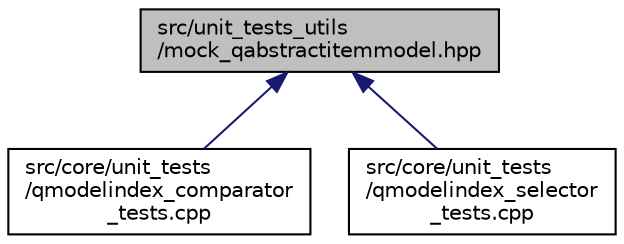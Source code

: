 digraph "src/unit_tests_utils/mock_qabstractitemmodel.hpp"
{
 // LATEX_PDF_SIZE
  edge [fontname="Helvetica",fontsize="10",labelfontname="Helvetica",labelfontsize="10"];
  node [fontname="Helvetica",fontsize="10",shape=record];
  Node1 [label="src/unit_tests_utils\l/mock_qabstractitemmodel.hpp",height=0.2,width=0.4,color="black", fillcolor="grey75", style="filled", fontcolor="black",tooltip=" "];
  Node1 -> Node2 [dir="back",color="midnightblue",fontsize="10",style="solid",fontname="Helvetica"];
  Node2 [label="src/core/unit_tests\l/qmodelindex_comparator\l_tests.cpp",height=0.2,width=0.4,color="black", fillcolor="white", style="filled",URL="$qmodelindex__comparator__tests_8cpp.html",tooltip=" "];
  Node1 -> Node3 [dir="back",color="midnightblue",fontsize="10",style="solid",fontname="Helvetica"];
  Node3 [label="src/core/unit_tests\l/qmodelindex_selector\l_tests.cpp",height=0.2,width=0.4,color="black", fillcolor="white", style="filled",URL="$qmodelindex__selector__tests_8cpp.html",tooltip=" "];
}
